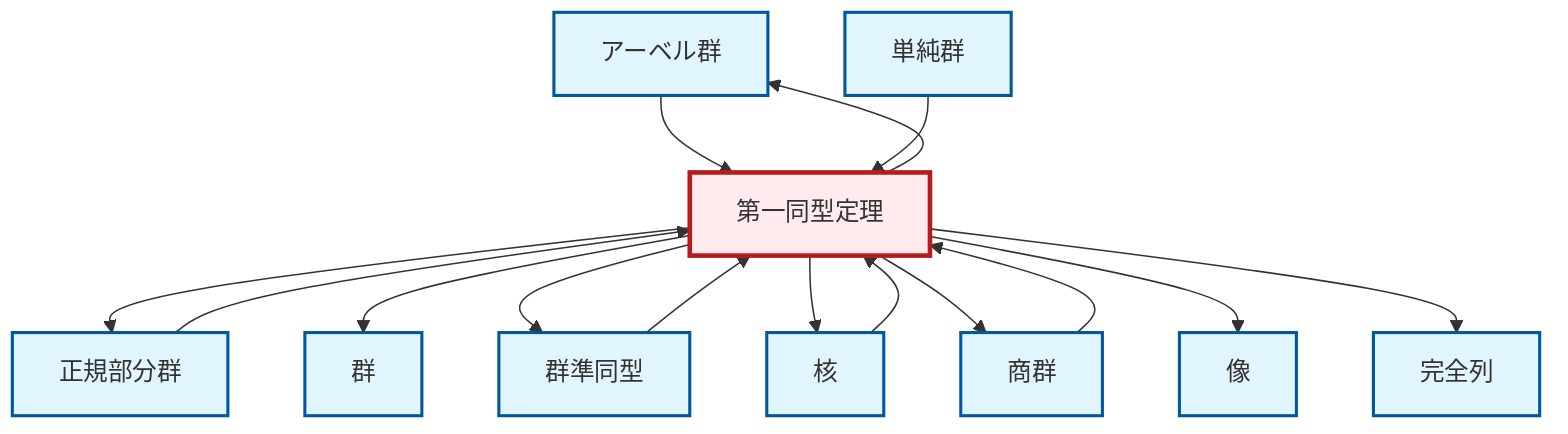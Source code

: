 graph TD
    classDef definition fill:#e1f5fe,stroke:#01579b,stroke-width:2px
    classDef theorem fill:#f3e5f5,stroke:#4a148c,stroke-width:2px
    classDef axiom fill:#fff3e0,stroke:#e65100,stroke-width:2px
    classDef example fill:#e8f5e9,stroke:#1b5e20,stroke-width:2px
    classDef current fill:#ffebee,stroke:#b71c1c,stroke-width:3px
    def-abelian-group["アーベル群"]:::definition
    def-exact-sequence["完全列"]:::definition
    def-image["像"]:::definition
    def-homomorphism["群準同型"]:::definition
    def-normal-subgroup["正規部分群"]:::definition
    def-simple-group["単純群"]:::definition
    thm-first-isomorphism["第一同型定理"]:::theorem
    def-kernel["核"]:::definition
    def-group["群"]:::definition
    def-quotient-group["商群"]:::definition
    def-kernel --> thm-first-isomorphism
    def-abelian-group --> thm-first-isomorphism
    thm-first-isomorphism --> def-normal-subgroup
    thm-first-isomorphism --> def-abelian-group
    thm-first-isomorphism --> def-group
    def-homomorphism --> thm-first-isomorphism
    thm-first-isomorphism --> def-homomorphism
    thm-first-isomorphism --> def-kernel
    def-normal-subgroup --> thm-first-isomorphism
    def-quotient-group --> thm-first-isomorphism
    def-simple-group --> thm-first-isomorphism
    thm-first-isomorphism --> def-quotient-group
    thm-first-isomorphism --> def-image
    thm-first-isomorphism --> def-exact-sequence
    class thm-first-isomorphism current